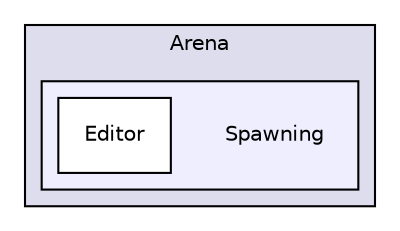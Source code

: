 digraph "Samples/Games/Arena/Spawning" {
  compound=true
  node [ fontsize="10", fontname="Helvetica"];
  edge [ labelfontsize="10", labelfontname="Helvetica"];
  subgraph clusterdir_b50ca3cd89a85e7786113a683a01e016 {
    graph [ bgcolor="#ddddee", pencolor="black", label="Arena" fontname="Helvetica", fontsize="10", URL="dir_b50ca3cd89a85e7786113a683a01e016.html"]
  subgraph clusterdir_e32508ebf0a524e54c21f6ef0d6bd738 {
    graph [ bgcolor="#eeeeff", pencolor="black", label="" URL="dir_e32508ebf0a524e54c21f6ef0d6bd738.html"];
    dir_e32508ebf0a524e54c21f6ef0d6bd738 [shape=plaintext label="Spawning"];
    dir_4b516fba91dacb44cf3833f4c330647c [shape=box label="Editor" color="black" fillcolor="white" style="filled" URL="dir_4b516fba91dacb44cf3833f4c330647c.html"];
  }
  }
}
